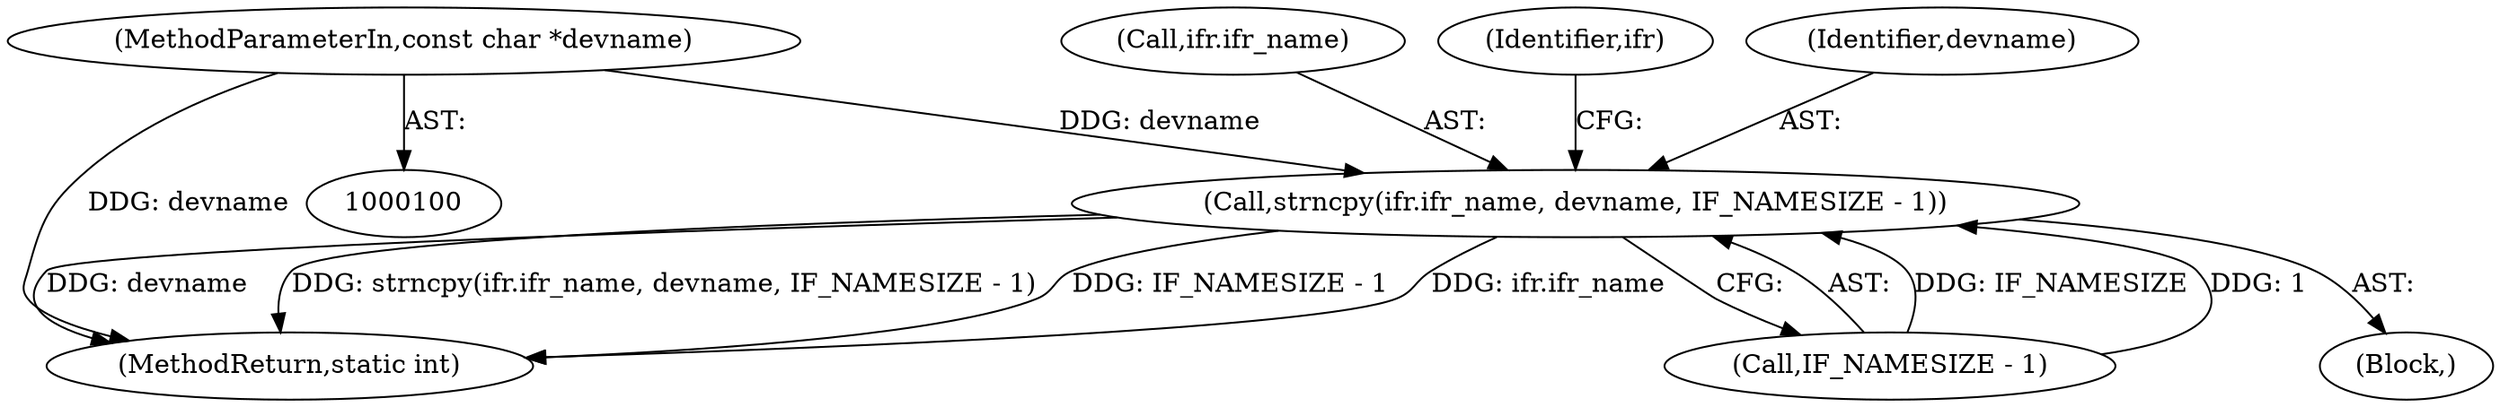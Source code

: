 digraph "0_Android_472271b153c5dc53c28beac55480a8d8434b2d5c_25@pointer" {
"1000101" [label="(MethodParameterIn,const char *devname)"];
"1000124" [label="(Call,strncpy(ifr.ifr_name, devname, IF_NAMESIZE - 1))"];
"1000124" [label="(Call,strncpy(ifr.ifr_name, devname, IF_NAMESIZE - 1))"];
"1000148" [label="(MethodReturn,static int)"];
"1000125" [label="(Call,ifr.ifr_name)"];
"1000101" [label="(MethodParameterIn,const char *devname)"];
"1000129" [label="(Call,IF_NAMESIZE - 1)"];
"1000134" [label="(Identifier,ifr)"];
"1000102" [label="(Block,)"];
"1000128" [label="(Identifier,devname)"];
"1000101" -> "1000100"  [label="AST: "];
"1000101" -> "1000148"  [label="DDG: devname"];
"1000101" -> "1000124"  [label="DDG: devname"];
"1000124" -> "1000102"  [label="AST: "];
"1000124" -> "1000129"  [label="CFG: "];
"1000125" -> "1000124"  [label="AST: "];
"1000128" -> "1000124"  [label="AST: "];
"1000129" -> "1000124"  [label="AST: "];
"1000134" -> "1000124"  [label="CFG: "];
"1000124" -> "1000148"  [label="DDG: ifr.ifr_name"];
"1000124" -> "1000148"  [label="DDG: devname"];
"1000124" -> "1000148"  [label="DDG: strncpy(ifr.ifr_name, devname, IF_NAMESIZE - 1)"];
"1000124" -> "1000148"  [label="DDG: IF_NAMESIZE - 1"];
"1000129" -> "1000124"  [label="DDG: IF_NAMESIZE"];
"1000129" -> "1000124"  [label="DDG: 1"];
}
